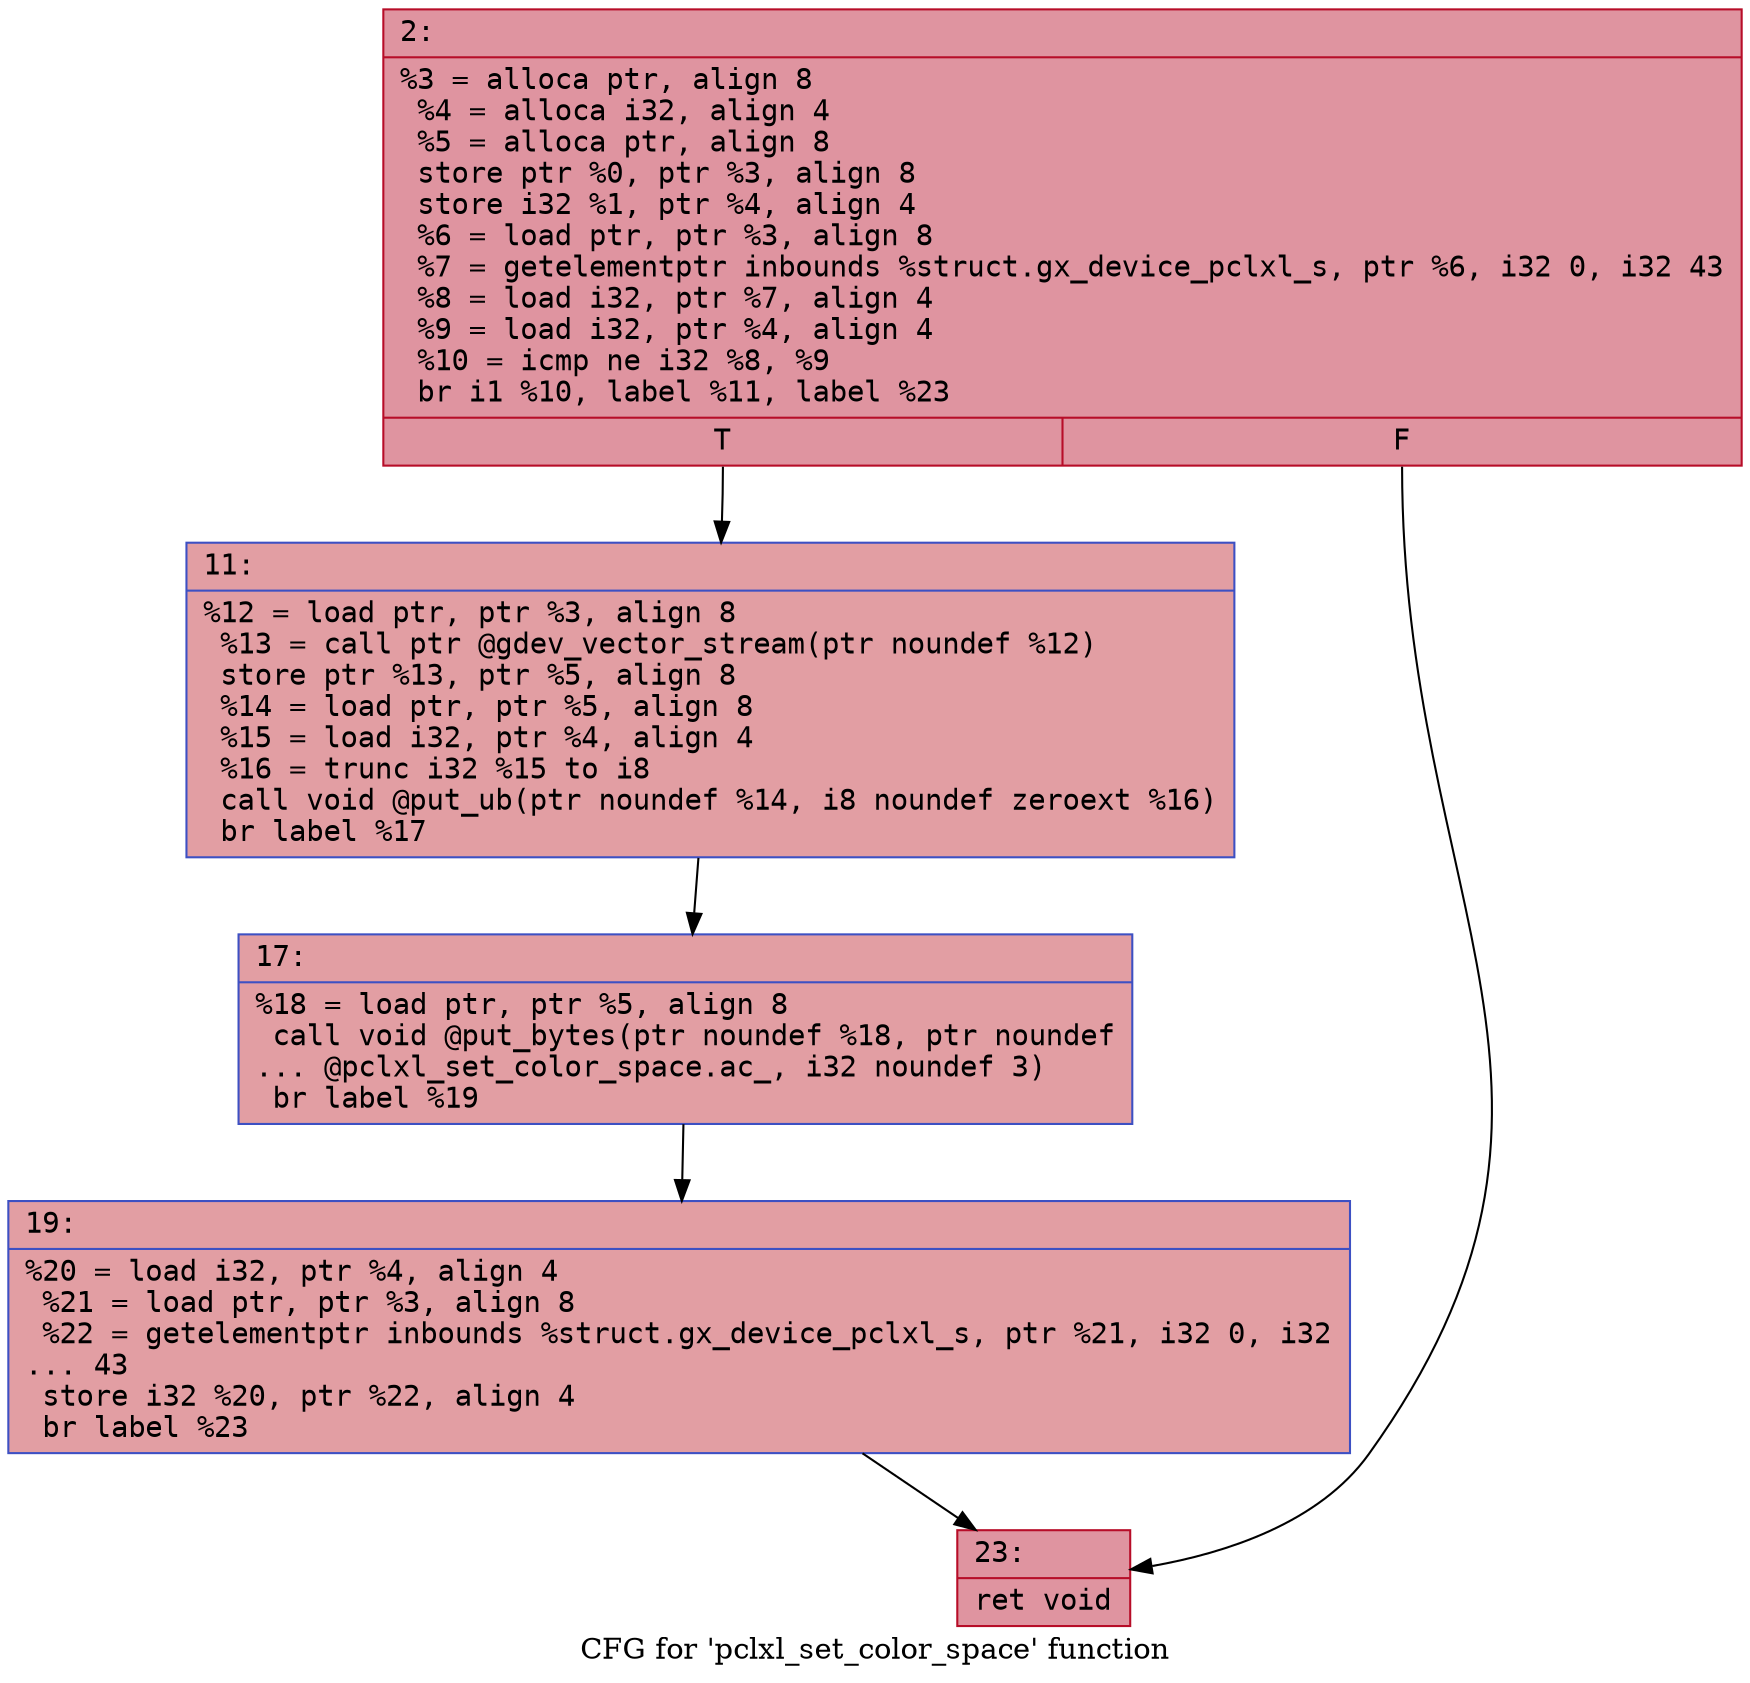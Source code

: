 digraph "CFG for 'pclxl_set_color_space' function" {
	label="CFG for 'pclxl_set_color_space' function";

	Node0x600003ba26c0 [shape=record,color="#b70d28ff", style=filled, fillcolor="#b70d2870" fontname="Courier",label="{2:\l|  %3 = alloca ptr, align 8\l  %4 = alloca i32, align 4\l  %5 = alloca ptr, align 8\l  store ptr %0, ptr %3, align 8\l  store i32 %1, ptr %4, align 4\l  %6 = load ptr, ptr %3, align 8\l  %7 = getelementptr inbounds %struct.gx_device_pclxl_s, ptr %6, i32 0, i32 43\l  %8 = load i32, ptr %7, align 4\l  %9 = load i32, ptr %4, align 4\l  %10 = icmp ne i32 %8, %9\l  br i1 %10, label %11, label %23\l|{<s0>T|<s1>F}}"];
	Node0x600003ba26c0:s0 -> Node0x600003ba2710[tooltip="2 -> 11\nProbability 50.00%" ];
	Node0x600003ba26c0:s1 -> Node0x600003ba2800[tooltip="2 -> 23\nProbability 50.00%" ];
	Node0x600003ba2710 [shape=record,color="#3d50c3ff", style=filled, fillcolor="#be242e70" fontname="Courier",label="{11:\l|  %12 = load ptr, ptr %3, align 8\l  %13 = call ptr @gdev_vector_stream(ptr noundef %12)\l  store ptr %13, ptr %5, align 8\l  %14 = load ptr, ptr %5, align 8\l  %15 = load i32, ptr %4, align 4\l  %16 = trunc i32 %15 to i8\l  call void @put_ub(ptr noundef %14, i8 noundef zeroext %16)\l  br label %17\l}"];
	Node0x600003ba2710 -> Node0x600003ba2760[tooltip="11 -> 17\nProbability 100.00%" ];
	Node0x600003ba2760 [shape=record,color="#3d50c3ff", style=filled, fillcolor="#be242e70" fontname="Courier",label="{17:\l|  %18 = load ptr, ptr %5, align 8\l  call void @put_bytes(ptr noundef %18, ptr noundef\l... @pclxl_set_color_space.ac_, i32 noundef 3)\l  br label %19\l}"];
	Node0x600003ba2760 -> Node0x600003ba27b0[tooltip="17 -> 19\nProbability 100.00%" ];
	Node0x600003ba27b0 [shape=record,color="#3d50c3ff", style=filled, fillcolor="#be242e70" fontname="Courier",label="{19:\l|  %20 = load i32, ptr %4, align 4\l  %21 = load ptr, ptr %3, align 8\l  %22 = getelementptr inbounds %struct.gx_device_pclxl_s, ptr %21, i32 0, i32\l... 43\l  store i32 %20, ptr %22, align 4\l  br label %23\l}"];
	Node0x600003ba27b0 -> Node0x600003ba2800[tooltip="19 -> 23\nProbability 100.00%" ];
	Node0x600003ba2800 [shape=record,color="#b70d28ff", style=filled, fillcolor="#b70d2870" fontname="Courier",label="{23:\l|  ret void\l}"];
}
